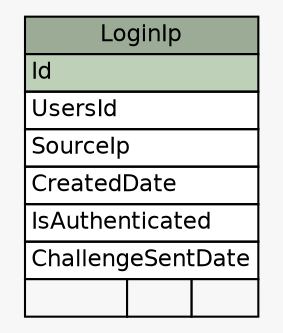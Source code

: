 // dot 2.36.0 on Mac OS X 10.11.6
// SchemaSpy rev 590
digraph "LoginIp" {
  graph [
    rankdir="RL"
    bgcolor="#f7f7f7"
    nodesep="0.18"
    ranksep="0.46"
    fontname="Helvetica"
    fontsize="11"
  ];
  node [
    fontname="Helvetica"
    fontsize="11"
    shape="plaintext"
  ];
  edge [
    arrowsize="0.8"
  ];
  "LoginIp" [
    label=<
    <TABLE BORDER="0" CELLBORDER="1" CELLSPACING="0" BGCOLOR="#ffffff">
      <TR><TD COLSPAN="3" BGCOLOR="#9bab96" ALIGN="CENTER">LoginIp</TD></TR>
      <TR><TD PORT="Id" COLSPAN="3" BGCOLOR="#bed1b8" ALIGN="LEFT">Id</TD></TR>
      <TR><TD PORT="UsersId" COLSPAN="3" ALIGN="LEFT">UsersId</TD></TR>
      <TR><TD PORT="SourceIp" COLSPAN="3" ALIGN="LEFT">SourceIp</TD></TR>
      <TR><TD PORT="CreatedDate" COLSPAN="3" ALIGN="LEFT">CreatedDate</TD></TR>
      <TR><TD PORT="IsAuthenticated" COLSPAN="3" ALIGN="LEFT">IsAuthenticated</TD></TR>
      <TR><TD PORT="ChallengeSentDate" COLSPAN="3" ALIGN="LEFT">ChallengeSentDate</TD></TR>
      <TR><TD ALIGN="LEFT" BGCOLOR="#f7f7f7">  </TD><TD ALIGN="RIGHT" BGCOLOR="#f7f7f7">  </TD><TD ALIGN="RIGHT" BGCOLOR="#f7f7f7">  </TD></TR>
    </TABLE>>
    URL="tables/LoginIp.html"
    tooltip="LoginIp"
  ];
}

